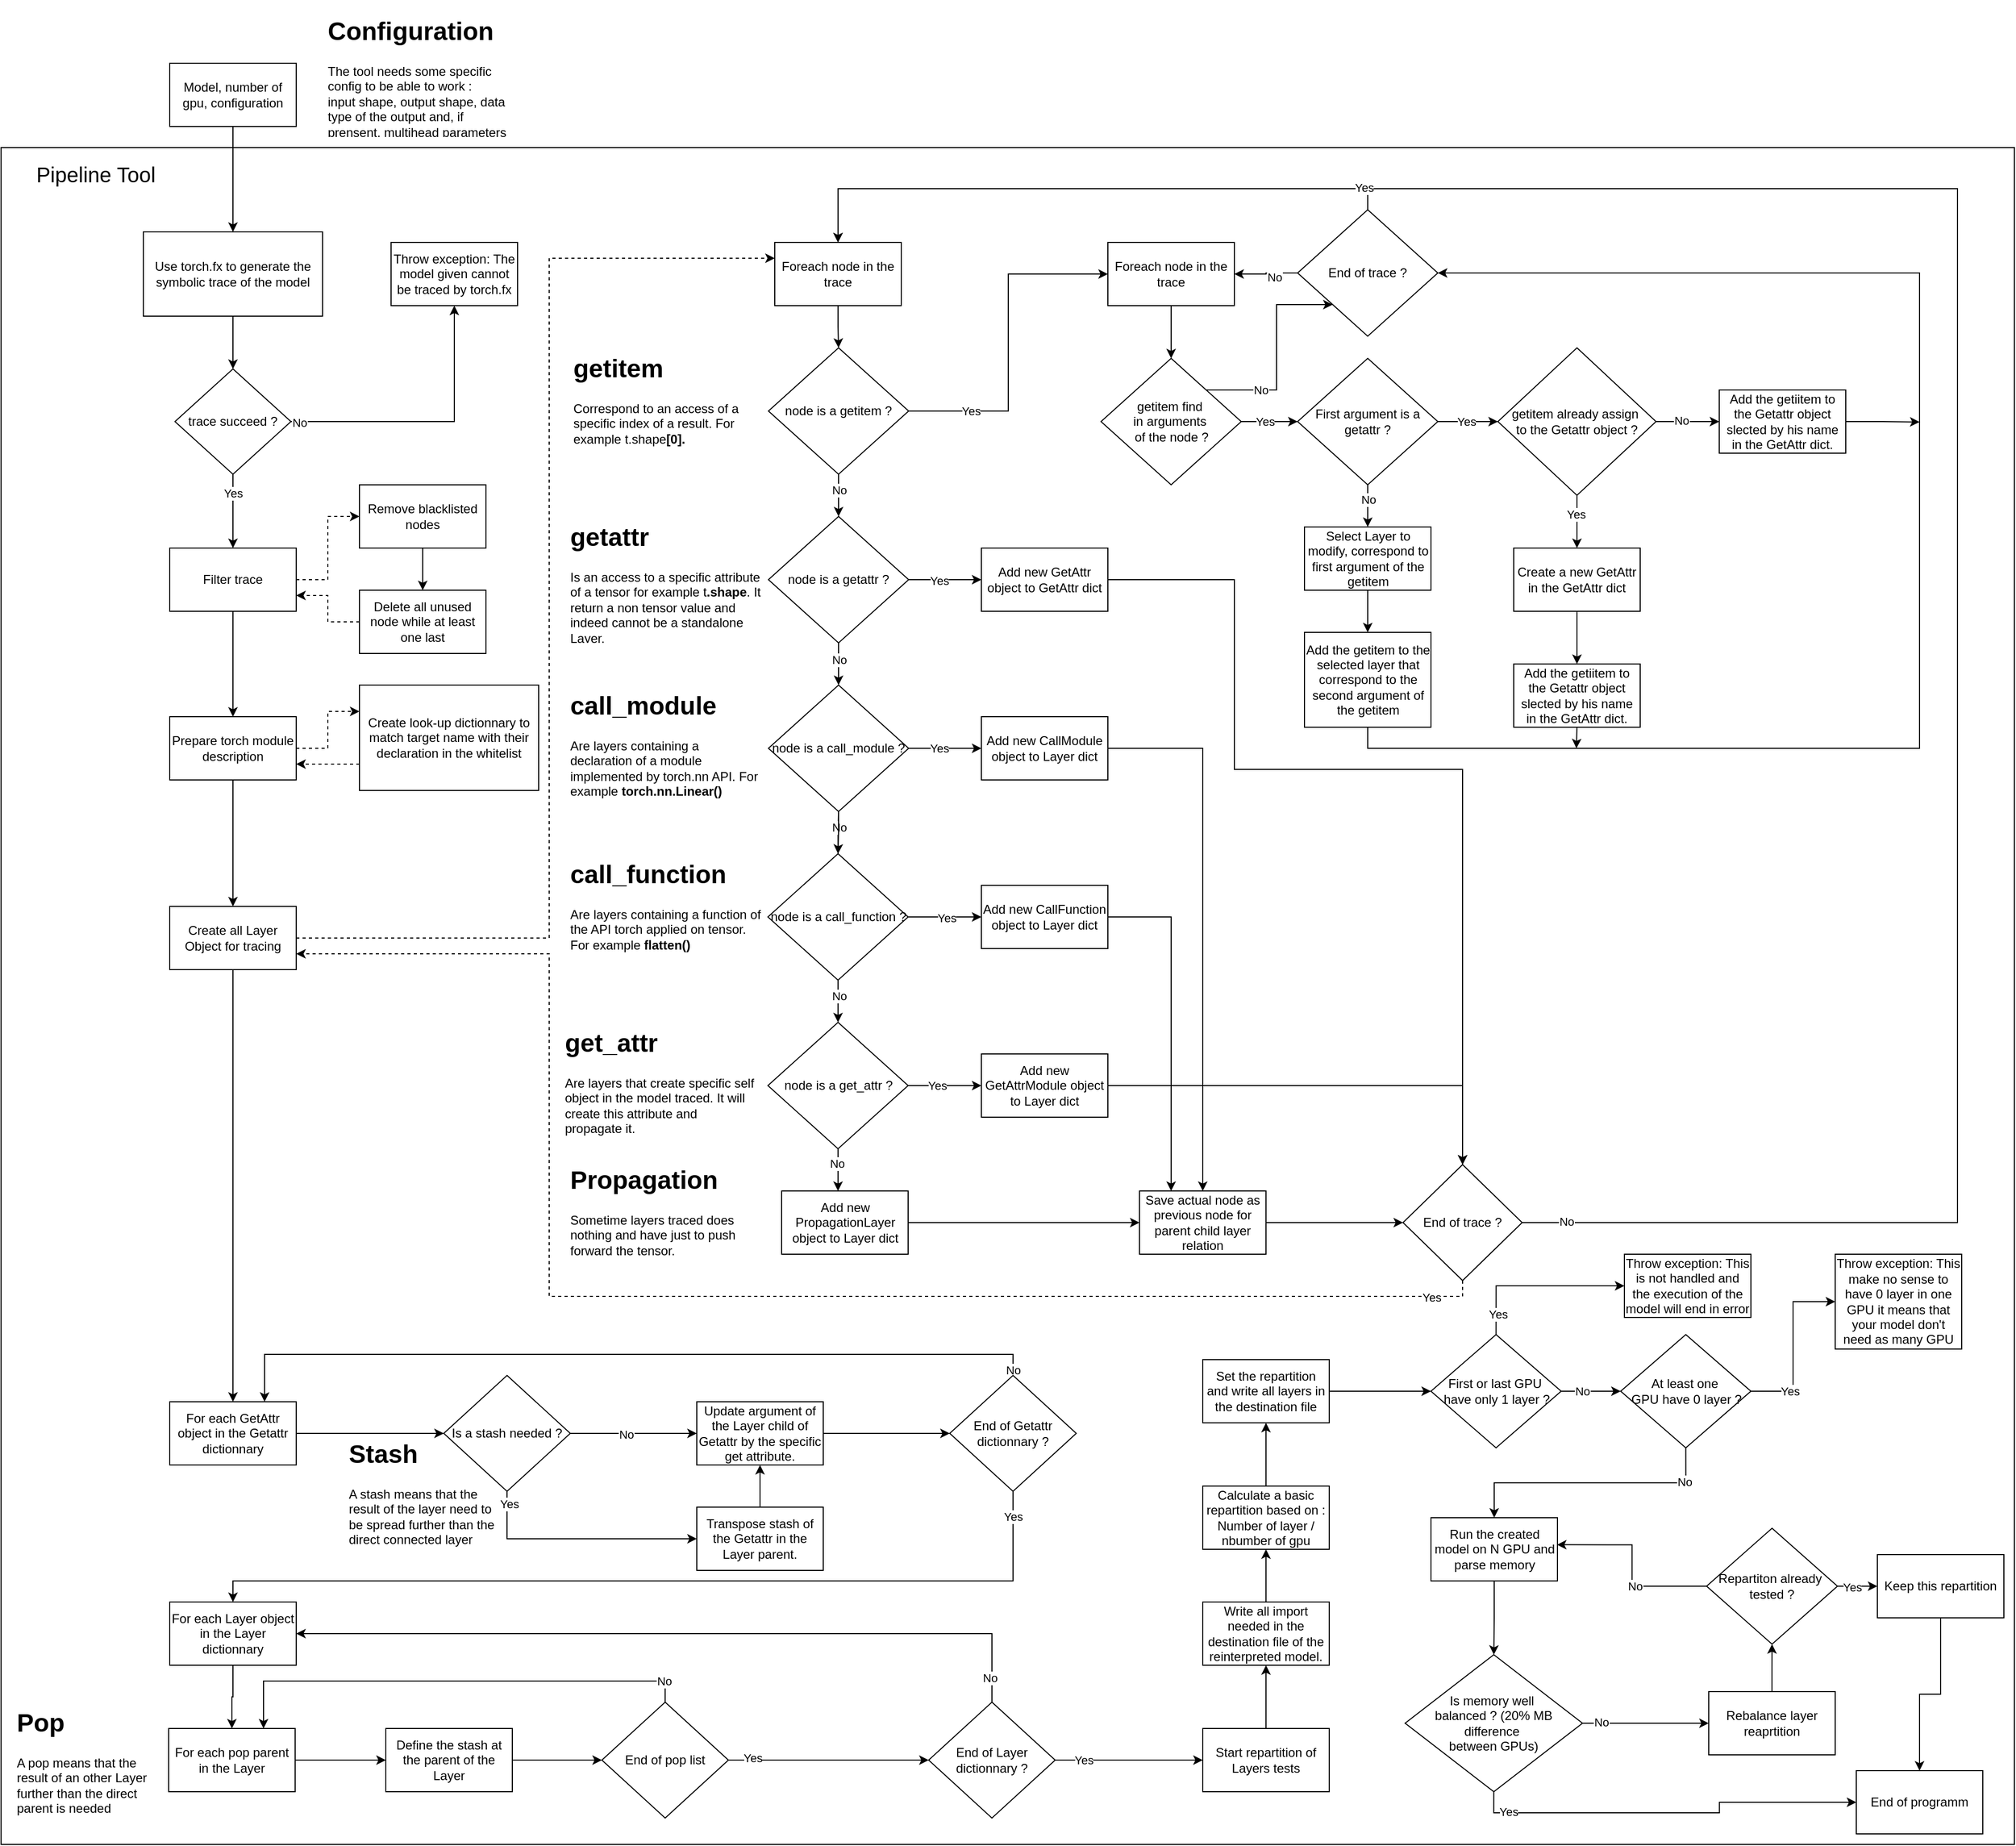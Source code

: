 <mxfile version="22.0.8" type="device">
  <diagram id="C5RBs43oDa-KdzZeNtuy" name="Page-1">
    <mxGraphModel dx="4994" dy="3551" grid="1" gridSize="10" guides="1" tooltips="1" connect="1" arrows="1" fold="1" page="1" pageScale="1" pageWidth="827" pageHeight="1169" math="0" shadow="0">
      <root>
        <mxCell id="WIyWlLk6GJQsqaUBKTNV-0" />
        <mxCell id="WIyWlLk6GJQsqaUBKTNV-1" parent="WIyWlLk6GJQsqaUBKTNV-0" />
        <mxCell id="c9i3LPFv9_K7PuiOlfbB-205" value="" style="group" vertex="1" connectable="0" parent="WIyWlLk6GJQsqaUBKTNV-1">
          <mxGeometry x="-380" y="-180" width="1910" height="1740" as="geometry" />
        </mxCell>
        <mxCell id="c9i3LPFv9_K7PuiOlfbB-0" value="" style="rounded=0;whiteSpace=wrap;html=1;" vertex="1" parent="c9i3LPFv9_K7PuiOlfbB-205">
          <mxGeometry y="130" width="1910" height="1610" as="geometry" />
        </mxCell>
        <mxCell id="c9i3LPFv9_K7PuiOlfbB-1" value="&lt;font style=&quot;font-size: 20px;&quot;&gt;Pipeline Tool&lt;/font&gt;" style="text;html=1;strokeColor=none;fillColor=none;align=center;verticalAlign=middle;whiteSpace=wrap;rounded=0;" vertex="1" parent="c9i3LPFv9_K7PuiOlfbB-205">
          <mxGeometry x="10" y="140" width="160" height="30" as="geometry" />
        </mxCell>
        <mxCell id="c9i3LPFv9_K7PuiOlfbB-2" value="Model, number of gpu, configuration" style="rounded=0;whiteSpace=wrap;html=1;" vertex="1" parent="c9i3LPFv9_K7PuiOlfbB-205">
          <mxGeometry x="160" y="50" width="120" height="60" as="geometry" />
        </mxCell>
        <mxCell id="c9i3LPFv9_K7PuiOlfbB-3" value="Use torch.fx to generate the symbolic trace of the model" style="rounded=0;whiteSpace=wrap;html=1;" vertex="1" parent="c9i3LPFv9_K7PuiOlfbB-205">
          <mxGeometry x="135" y="210" width="170" height="80" as="geometry" />
        </mxCell>
        <mxCell id="c9i3LPFv9_K7PuiOlfbB-4" style="edgeStyle=orthogonalEdgeStyle;rounded=0;orthogonalLoop=1;jettySize=auto;html=1;exitX=0.5;exitY=1;exitDx=0;exitDy=0;entryX=0.5;entryY=0;entryDx=0;entryDy=0;" edge="1" parent="c9i3LPFv9_K7PuiOlfbB-205" source="c9i3LPFv9_K7PuiOlfbB-2" target="c9i3LPFv9_K7PuiOlfbB-3">
          <mxGeometry relative="1" as="geometry" />
        </mxCell>
        <mxCell id="c9i3LPFv9_K7PuiOlfbB-5" value="trace succeed ?" style="rhombus;whiteSpace=wrap;html=1;" vertex="1" parent="c9i3LPFv9_K7PuiOlfbB-205">
          <mxGeometry x="165" y="340" width="110" height="100" as="geometry" />
        </mxCell>
        <mxCell id="c9i3LPFv9_K7PuiOlfbB-6" style="edgeStyle=orthogonalEdgeStyle;rounded=0;orthogonalLoop=1;jettySize=auto;html=1;exitX=0.5;exitY=1;exitDx=0;exitDy=0;entryX=0.5;entryY=0;entryDx=0;entryDy=0;" edge="1" parent="c9i3LPFv9_K7PuiOlfbB-205" source="c9i3LPFv9_K7PuiOlfbB-3" target="c9i3LPFv9_K7PuiOlfbB-5">
          <mxGeometry relative="1" as="geometry" />
        </mxCell>
        <mxCell id="c9i3LPFv9_K7PuiOlfbB-9" value="Throw exception: The model given cannot be traced by torch.fx" style="rounded=0;whiteSpace=wrap;html=1;" vertex="1" parent="c9i3LPFv9_K7PuiOlfbB-205">
          <mxGeometry x="370" y="220" width="120" height="60" as="geometry" />
        </mxCell>
        <mxCell id="c9i3LPFv9_K7PuiOlfbB-7" style="edgeStyle=orthogonalEdgeStyle;rounded=0;orthogonalLoop=1;jettySize=auto;html=1;exitX=1;exitY=0.5;exitDx=0;exitDy=0;entryX=0.5;entryY=1;entryDx=0;entryDy=0;" edge="1" parent="c9i3LPFv9_K7PuiOlfbB-205" source="c9i3LPFv9_K7PuiOlfbB-5" target="c9i3LPFv9_K7PuiOlfbB-9">
          <mxGeometry relative="1" as="geometry">
            <mxPoint x="430" y="90" as="targetPoint" />
          </mxGeometry>
        </mxCell>
        <mxCell id="c9i3LPFv9_K7PuiOlfbB-8" value="No" style="edgeLabel;html=1;align=center;verticalAlign=middle;resizable=0;points=[];" vertex="1" connectable="0" parent="c9i3LPFv9_K7PuiOlfbB-7">
          <mxGeometry x="-0.939" y="-1" relative="1" as="geometry">
            <mxPoint as="offset" />
          </mxGeometry>
        </mxCell>
        <mxCell id="c9i3LPFv9_K7PuiOlfbB-10" value="Filter trace" style="rounded=0;whiteSpace=wrap;html=1;" vertex="1" parent="c9i3LPFv9_K7PuiOlfbB-205">
          <mxGeometry x="160" y="510" width="120" height="60" as="geometry" />
        </mxCell>
        <mxCell id="c9i3LPFv9_K7PuiOlfbB-11" style="edgeStyle=orthogonalEdgeStyle;rounded=0;orthogonalLoop=1;jettySize=auto;html=1;exitX=0.5;exitY=1;exitDx=0;exitDy=0;" edge="1" parent="c9i3LPFv9_K7PuiOlfbB-205" source="c9i3LPFv9_K7PuiOlfbB-5" target="c9i3LPFv9_K7PuiOlfbB-10">
          <mxGeometry relative="1" as="geometry" />
        </mxCell>
        <mxCell id="c9i3LPFv9_K7PuiOlfbB-12" value="Yes" style="edgeLabel;html=1;align=center;verticalAlign=middle;resizable=0;points=[];" vertex="1" connectable="0" parent="c9i3LPFv9_K7PuiOlfbB-11">
          <mxGeometry x="-0.486" y="2" relative="1" as="geometry">
            <mxPoint x="-2" as="offset" />
          </mxGeometry>
        </mxCell>
        <mxCell id="c9i3LPFv9_K7PuiOlfbB-13" value="Remove blacklisted nodes" style="rounded=0;whiteSpace=wrap;html=1;" vertex="1" parent="c9i3LPFv9_K7PuiOlfbB-205">
          <mxGeometry x="340" y="450" width="120" height="60" as="geometry" />
        </mxCell>
        <mxCell id="c9i3LPFv9_K7PuiOlfbB-14" style="edgeStyle=orthogonalEdgeStyle;rounded=0;orthogonalLoop=1;jettySize=auto;html=1;exitX=1;exitY=0.5;exitDx=0;exitDy=0;entryX=0;entryY=0.5;entryDx=0;entryDy=0;dashed=1;" edge="1" parent="c9i3LPFv9_K7PuiOlfbB-205" source="c9i3LPFv9_K7PuiOlfbB-10" target="c9i3LPFv9_K7PuiOlfbB-13">
          <mxGeometry relative="1" as="geometry" />
        </mxCell>
        <mxCell id="c9i3LPFv9_K7PuiOlfbB-17" style="edgeStyle=orthogonalEdgeStyle;rounded=0;orthogonalLoop=1;jettySize=auto;html=1;exitX=0;exitY=0.5;exitDx=0;exitDy=0;entryX=1;entryY=0.75;entryDx=0;entryDy=0;dashed=1;" edge="1" parent="c9i3LPFv9_K7PuiOlfbB-205" source="c9i3LPFv9_K7PuiOlfbB-15" target="c9i3LPFv9_K7PuiOlfbB-10">
          <mxGeometry relative="1" as="geometry" />
        </mxCell>
        <mxCell id="c9i3LPFv9_K7PuiOlfbB-15" value="Delete all unused node while at least one last" style="rounded=0;whiteSpace=wrap;html=1;" vertex="1" parent="c9i3LPFv9_K7PuiOlfbB-205">
          <mxGeometry x="340" y="550" width="120" height="60" as="geometry" />
        </mxCell>
        <mxCell id="c9i3LPFv9_K7PuiOlfbB-16" style="edgeStyle=orthogonalEdgeStyle;rounded=0;orthogonalLoop=1;jettySize=auto;html=1;exitX=0.5;exitY=1;exitDx=0;exitDy=0;entryX=0.5;entryY=0;entryDx=0;entryDy=0;" edge="1" parent="c9i3LPFv9_K7PuiOlfbB-205" source="c9i3LPFv9_K7PuiOlfbB-13" target="c9i3LPFv9_K7PuiOlfbB-15">
          <mxGeometry relative="1" as="geometry" />
        </mxCell>
        <mxCell id="c9i3LPFv9_K7PuiOlfbB-18" value="Prepare torch module description" style="rounded=0;whiteSpace=wrap;html=1;" vertex="1" parent="c9i3LPFv9_K7PuiOlfbB-205">
          <mxGeometry x="160" y="670" width="120" height="60" as="geometry" />
        </mxCell>
        <mxCell id="c9i3LPFv9_K7PuiOlfbB-19" style="edgeStyle=orthogonalEdgeStyle;rounded=0;orthogonalLoop=1;jettySize=auto;html=1;exitX=0.5;exitY=1;exitDx=0;exitDy=0;entryX=0.5;entryY=0;entryDx=0;entryDy=0;" edge="1" parent="c9i3LPFv9_K7PuiOlfbB-205" source="c9i3LPFv9_K7PuiOlfbB-10" target="c9i3LPFv9_K7PuiOlfbB-18">
          <mxGeometry relative="1" as="geometry" />
        </mxCell>
        <mxCell id="c9i3LPFv9_K7PuiOlfbB-22" style="edgeStyle=orthogonalEdgeStyle;rounded=0;orthogonalLoop=1;jettySize=auto;html=1;exitX=0;exitY=0.75;exitDx=0;exitDy=0;entryX=1;entryY=0.75;entryDx=0;entryDy=0;dashed=1;" edge="1" parent="c9i3LPFv9_K7PuiOlfbB-205" source="c9i3LPFv9_K7PuiOlfbB-20" target="c9i3LPFv9_K7PuiOlfbB-18">
          <mxGeometry relative="1" as="geometry" />
        </mxCell>
        <mxCell id="c9i3LPFv9_K7PuiOlfbB-20" value="Create look-up dictionnary to match target name with their declaration in the whitelist" style="rounded=0;whiteSpace=wrap;html=1;" vertex="1" parent="c9i3LPFv9_K7PuiOlfbB-205">
          <mxGeometry x="340" y="640" width="170" height="100" as="geometry" />
        </mxCell>
        <mxCell id="c9i3LPFv9_K7PuiOlfbB-21" style="edgeStyle=orthogonalEdgeStyle;rounded=0;orthogonalLoop=1;jettySize=auto;html=1;exitX=1;exitY=0.5;exitDx=0;exitDy=0;entryX=0;entryY=0.25;entryDx=0;entryDy=0;dashed=1;" edge="1" parent="c9i3LPFv9_K7PuiOlfbB-205" source="c9i3LPFv9_K7PuiOlfbB-18" target="c9i3LPFv9_K7PuiOlfbB-20">
          <mxGeometry relative="1" as="geometry" />
        </mxCell>
        <mxCell id="c9i3LPFv9_K7PuiOlfbB-23" value="Create all Layer Object for tracing" style="rounded=0;whiteSpace=wrap;html=1;" vertex="1" parent="c9i3LPFv9_K7PuiOlfbB-205">
          <mxGeometry x="160" y="850" width="120" height="60" as="geometry" />
        </mxCell>
        <mxCell id="c9i3LPFv9_K7PuiOlfbB-24" style="edgeStyle=orthogonalEdgeStyle;rounded=0;orthogonalLoop=1;jettySize=auto;html=1;exitX=0.5;exitY=1;exitDx=0;exitDy=0;entryX=0.5;entryY=0;entryDx=0;entryDy=0;" edge="1" parent="c9i3LPFv9_K7PuiOlfbB-205" source="c9i3LPFv9_K7PuiOlfbB-18" target="c9i3LPFv9_K7PuiOlfbB-23">
          <mxGeometry relative="1" as="geometry" />
        </mxCell>
        <mxCell id="c9i3LPFv9_K7PuiOlfbB-25" value="Foreach node in the trace" style="rounded=0;whiteSpace=wrap;html=1;" vertex="1" parent="c9i3LPFv9_K7PuiOlfbB-205">
          <mxGeometry x="734" y="220" width="120" height="60" as="geometry" />
        </mxCell>
        <mxCell id="c9i3LPFv9_K7PuiOlfbB-26" style="edgeStyle=orthogonalEdgeStyle;rounded=0;orthogonalLoop=1;jettySize=auto;html=1;exitX=1;exitY=0.5;exitDx=0;exitDy=0;entryX=0;entryY=0.25;entryDx=0;entryDy=0;dashed=1;" edge="1" parent="c9i3LPFv9_K7PuiOlfbB-205" source="c9i3LPFv9_K7PuiOlfbB-23" target="c9i3LPFv9_K7PuiOlfbB-25">
          <mxGeometry relative="1" as="geometry">
            <Array as="points">
              <mxPoint x="520" y="880" />
              <mxPoint x="520" y="235" />
            </Array>
          </mxGeometry>
        </mxCell>
        <mxCell id="c9i3LPFv9_K7PuiOlfbB-27" value="node is a getitem ?" style="rhombus;whiteSpace=wrap;html=1;" vertex="1" parent="c9i3LPFv9_K7PuiOlfbB-205">
          <mxGeometry x="728" y="320" width="133" height="120" as="geometry" />
        </mxCell>
        <mxCell id="c9i3LPFv9_K7PuiOlfbB-28" style="edgeStyle=orthogonalEdgeStyle;rounded=0;orthogonalLoop=1;jettySize=auto;html=1;exitX=0.5;exitY=1;exitDx=0;exitDy=0;entryX=0.5;entryY=0;entryDx=0;entryDy=0;" edge="1" parent="c9i3LPFv9_K7PuiOlfbB-205" source="c9i3LPFv9_K7PuiOlfbB-25" target="c9i3LPFv9_K7PuiOlfbB-27">
          <mxGeometry relative="1" as="geometry" />
        </mxCell>
        <mxCell id="c9i3LPFv9_K7PuiOlfbB-29" value="node is a getattr ?" style="rhombus;whiteSpace=wrap;html=1;" vertex="1" parent="c9i3LPFv9_K7PuiOlfbB-205">
          <mxGeometry x="728" y="480" width="133" height="120" as="geometry" />
        </mxCell>
        <mxCell id="c9i3LPFv9_K7PuiOlfbB-31" style="edgeStyle=orthogonalEdgeStyle;rounded=0;orthogonalLoop=1;jettySize=auto;html=1;exitX=0.5;exitY=1;exitDx=0;exitDy=0;entryX=0.5;entryY=0;entryDx=0;entryDy=0;" edge="1" parent="c9i3LPFv9_K7PuiOlfbB-205" source="c9i3LPFv9_K7PuiOlfbB-27" target="c9i3LPFv9_K7PuiOlfbB-29">
          <mxGeometry relative="1" as="geometry" />
        </mxCell>
        <mxCell id="c9i3LPFv9_K7PuiOlfbB-32" value="No" style="edgeLabel;html=1;align=center;verticalAlign=middle;resizable=0;points=[];" vertex="1" connectable="0" parent="c9i3LPFv9_K7PuiOlfbB-31">
          <mxGeometry x="-0.6" y="-2" relative="1" as="geometry">
            <mxPoint x="2" y="7" as="offset" />
          </mxGeometry>
        </mxCell>
        <mxCell id="c9i3LPFv9_K7PuiOlfbB-30" value="node is a call_module ?" style="rhombus;whiteSpace=wrap;html=1;" vertex="1" parent="c9i3LPFv9_K7PuiOlfbB-205">
          <mxGeometry x="728" y="640" width="133" height="120" as="geometry" />
        </mxCell>
        <mxCell id="c9i3LPFv9_K7PuiOlfbB-33" style="edgeStyle=orthogonalEdgeStyle;rounded=0;orthogonalLoop=1;jettySize=auto;html=1;exitX=0.5;exitY=1;exitDx=0;exitDy=0;" edge="1" parent="c9i3LPFv9_K7PuiOlfbB-205" source="c9i3LPFv9_K7PuiOlfbB-29" target="c9i3LPFv9_K7PuiOlfbB-30">
          <mxGeometry relative="1" as="geometry" />
        </mxCell>
        <mxCell id="c9i3LPFv9_K7PuiOlfbB-34" value="No" style="edgeLabel;html=1;align=center;verticalAlign=middle;resizable=0;points=[];" vertex="1" connectable="0" parent="c9i3LPFv9_K7PuiOlfbB-33">
          <mxGeometry x="0.36" y="-2" relative="1" as="geometry">
            <mxPoint x="2" y="-11" as="offset" />
          </mxGeometry>
        </mxCell>
        <mxCell id="c9i3LPFv9_K7PuiOlfbB-38" value="" style="edgeStyle=orthogonalEdgeStyle;rounded=0;orthogonalLoop=1;jettySize=auto;html=1;endArrow=none;endFill=0;" edge="1" parent="c9i3LPFv9_K7PuiOlfbB-205" source="c9i3LPFv9_K7PuiOlfbB-35" target="c9i3LPFv9_K7PuiOlfbB-30">
          <mxGeometry relative="1" as="geometry" />
        </mxCell>
        <mxCell id="c9i3LPFv9_K7PuiOlfbB-39" value="No" style="edgeLabel;html=1;align=center;verticalAlign=middle;resizable=0;points=[];" vertex="1" connectable="0" parent="c9i3LPFv9_K7PuiOlfbB-38">
          <mxGeometry x="0.28" relative="1" as="geometry">
            <mxPoint as="offset" />
          </mxGeometry>
        </mxCell>
        <mxCell id="c9i3LPFv9_K7PuiOlfbB-35" value="node is a call_function ?" style="rhombus;whiteSpace=wrap;html=1;" vertex="1" parent="c9i3LPFv9_K7PuiOlfbB-205">
          <mxGeometry x="727.5" y="800" width="133" height="120" as="geometry" />
        </mxCell>
        <mxCell id="c9i3LPFv9_K7PuiOlfbB-36" style="edgeStyle=orthogonalEdgeStyle;rounded=0;orthogonalLoop=1;jettySize=auto;html=1;exitX=0.5;exitY=1;exitDx=0;exitDy=0;entryX=0.5;entryY=0;entryDx=0;entryDy=0;" edge="1" parent="c9i3LPFv9_K7PuiOlfbB-205" source="c9i3LPFv9_K7PuiOlfbB-30" target="c9i3LPFv9_K7PuiOlfbB-35">
          <mxGeometry relative="1" as="geometry" />
        </mxCell>
        <mxCell id="c9i3LPFv9_K7PuiOlfbB-87" style="edgeStyle=orthogonalEdgeStyle;rounded=0;orthogonalLoop=1;jettySize=auto;html=1;exitX=0.5;exitY=1;exitDx=0;exitDy=0;entryX=0.5;entryY=0;entryDx=0;entryDy=0;" edge="1" parent="c9i3LPFv9_K7PuiOlfbB-205" source="c9i3LPFv9_K7PuiOlfbB-40">
          <mxGeometry relative="1" as="geometry">
            <mxPoint x="794" y="1120" as="targetPoint" />
          </mxGeometry>
        </mxCell>
        <mxCell id="c9i3LPFv9_K7PuiOlfbB-88" value="No" style="edgeLabel;html=1;align=center;verticalAlign=middle;resizable=0;points=[];" vertex="1" connectable="0" parent="c9i3LPFv9_K7PuiOlfbB-87">
          <mxGeometry x="-0.303" y="-1" relative="1" as="geometry">
            <mxPoint as="offset" />
          </mxGeometry>
        </mxCell>
        <mxCell id="c9i3LPFv9_K7PuiOlfbB-40" value="node is a get_attr ?" style="rhombus;whiteSpace=wrap;html=1;" vertex="1" parent="c9i3LPFv9_K7PuiOlfbB-205">
          <mxGeometry x="727.5" y="960" width="133" height="120" as="geometry" />
        </mxCell>
        <mxCell id="c9i3LPFv9_K7PuiOlfbB-41" style="edgeStyle=orthogonalEdgeStyle;rounded=0;orthogonalLoop=1;jettySize=auto;html=1;exitX=0.5;exitY=1;exitDx=0;exitDy=0;" edge="1" parent="c9i3LPFv9_K7PuiOlfbB-205" source="c9i3LPFv9_K7PuiOlfbB-35" target="c9i3LPFv9_K7PuiOlfbB-40">
          <mxGeometry relative="1" as="geometry" />
        </mxCell>
        <mxCell id="c9i3LPFv9_K7PuiOlfbB-42" value="No" style="edgeLabel;html=1;align=center;verticalAlign=middle;resizable=0;points=[];" vertex="1" connectable="0" parent="c9i3LPFv9_K7PuiOlfbB-41">
          <mxGeometry x="-0.264" y="1" relative="1" as="geometry">
            <mxPoint as="offset" />
          </mxGeometry>
        </mxCell>
        <mxCell id="c9i3LPFv9_K7PuiOlfbB-43" value="Foreach node in the trace" style="rounded=0;whiteSpace=wrap;html=1;" vertex="1" parent="c9i3LPFv9_K7PuiOlfbB-205">
          <mxGeometry x="1050" y="220" width="120" height="60" as="geometry" />
        </mxCell>
        <mxCell id="c9i3LPFv9_K7PuiOlfbB-44" style="edgeStyle=orthogonalEdgeStyle;rounded=0;orthogonalLoop=1;jettySize=auto;html=1;exitX=1;exitY=0.5;exitDx=0;exitDy=0;entryX=0;entryY=0.5;entryDx=0;entryDy=0;" edge="1" parent="c9i3LPFv9_K7PuiOlfbB-205" source="c9i3LPFv9_K7PuiOlfbB-27" target="c9i3LPFv9_K7PuiOlfbB-43">
          <mxGeometry relative="1" as="geometry" />
        </mxCell>
        <mxCell id="c9i3LPFv9_K7PuiOlfbB-45" value="Yes" style="edgeLabel;html=1;align=center;verticalAlign=middle;resizable=0;points=[];" vertex="1" connectable="0" parent="c9i3LPFv9_K7PuiOlfbB-44">
          <mxGeometry x="-0.567" y="-2" relative="1" as="geometry">
            <mxPoint x="-10" y="-2" as="offset" />
          </mxGeometry>
        </mxCell>
        <mxCell id="c9i3LPFv9_K7PuiOlfbB-46" value="&lt;div&gt;getitem find&amp;nbsp;&lt;/div&gt;&lt;div&gt;in arguments&amp;nbsp;&lt;/div&gt;&lt;div&gt;of the node ?&lt;/div&gt;" style="rhombus;whiteSpace=wrap;html=1;" vertex="1" parent="c9i3LPFv9_K7PuiOlfbB-205">
          <mxGeometry x="1043.5" y="330" width="133" height="120" as="geometry" />
        </mxCell>
        <mxCell id="c9i3LPFv9_K7PuiOlfbB-50" style="edgeStyle=orthogonalEdgeStyle;rounded=0;orthogonalLoop=1;jettySize=auto;html=1;exitX=0.5;exitY=1;exitDx=0;exitDy=0;entryX=0.5;entryY=0;entryDx=0;entryDy=0;" edge="1" parent="c9i3LPFv9_K7PuiOlfbB-205" source="c9i3LPFv9_K7PuiOlfbB-43" target="c9i3LPFv9_K7PuiOlfbB-46">
          <mxGeometry relative="1" as="geometry" />
        </mxCell>
        <mxCell id="c9i3LPFv9_K7PuiOlfbB-52" value="First argument is a getattr ?" style="rhombus;whiteSpace=wrap;html=1;" vertex="1" parent="c9i3LPFv9_K7PuiOlfbB-205">
          <mxGeometry x="1230" y="330" width="133" height="120" as="geometry" />
        </mxCell>
        <mxCell id="c9i3LPFv9_K7PuiOlfbB-53" style="edgeStyle=orthogonalEdgeStyle;rounded=0;orthogonalLoop=1;jettySize=auto;html=1;exitX=1;exitY=0.5;exitDx=0;exitDy=0;entryX=0;entryY=0.5;entryDx=0;entryDy=0;" edge="1" parent="c9i3LPFv9_K7PuiOlfbB-205" source="c9i3LPFv9_K7PuiOlfbB-46" target="c9i3LPFv9_K7PuiOlfbB-52">
          <mxGeometry relative="1" as="geometry" />
        </mxCell>
        <mxCell id="c9i3LPFv9_K7PuiOlfbB-54" value="Yes" style="edgeLabel;html=1;align=center;verticalAlign=middle;resizable=0;points=[];" vertex="1" connectable="0" parent="c9i3LPFv9_K7PuiOlfbB-53">
          <mxGeometry x="-0.284" y="-4" relative="1" as="geometry">
            <mxPoint x="3" y="-4" as="offset" />
          </mxGeometry>
        </mxCell>
        <mxCell id="c9i3LPFv9_K7PuiOlfbB-56" value="Select Layer to modify, correspond to first argument of the getitem" style="rounded=0;whiteSpace=wrap;html=1;" vertex="1" parent="c9i3LPFv9_K7PuiOlfbB-205">
          <mxGeometry x="1236.5" y="490" width="120" height="60" as="geometry" />
        </mxCell>
        <mxCell id="c9i3LPFv9_K7PuiOlfbB-57" style="edgeStyle=orthogonalEdgeStyle;rounded=0;orthogonalLoop=1;jettySize=auto;html=1;entryX=0.5;entryY=0;entryDx=0;entryDy=0;" edge="1" parent="c9i3LPFv9_K7PuiOlfbB-205" source="c9i3LPFv9_K7PuiOlfbB-52" target="c9i3LPFv9_K7PuiOlfbB-56">
          <mxGeometry relative="1" as="geometry" />
        </mxCell>
        <mxCell id="c9i3LPFv9_K7PuiOlfbB-58" value="No" style="edgeLabel;html=1;align=center;verticalAlign=middle;resizable=0;points=[];" vertex="1" connectable="0" parent="c9i3LPFv9_K7PuiOlfbB-57">
          <mxGeometry x="-0.332" y="-1" relative="1" as="geometry">
            <mxPoint x="1" as="offset" />
          </mxGeometry>
        </mxCell>
        <mxCell id="c9i3LPFv9_K7PuiOlfbB-59" value="&lt;div&gt;getitem already assign&amp;nbsp;&lt;/div&gt;&lt;div&gt;to the Getattr object ?&lt;/div&gt;" style="rhombus;whiteSpace=wrap;html=1;" vertex="1" parent="c9i3LPFv9_K7PuiOlfbB-205">
          <mxGeometry x="1420" y="320" width="150" height="140" as="geometry" />
        </mxCell>
        <mxCell id="c9i3LPFv9_K7PuiOlfbB-60" style="edgeStyle=orthogonalEdgeStyle;rounded=0;orthogonalLoop=1;jettySize=auto;html=1;entryX=0;entryY=0.5;entryDx=0;entryDy=0;" edge="1" parent="c9i3LPFv9_K7PuiOlfbB-205" source="c9i3LPFv9_K7PuiOlfbB-52" target="c9i3LPFv9_K7PuiOlfbB-59">
          <mxGeometry relative="1" as="geometry" />
        </mxCell>
        <mxCell id="c9i3LPFv9_K7PuiOlfbB-61" value="Yes" style="edgeLabel;html=1;align=center;verticalAlign=middle;resizable=0;points=[];" vertex="1" connectable="0" parent="c9i3LPFv9_K7PuiOlfbB-60">
          <mxGeometry x="-0.061" y="-2" relative="1" as="geometry">
            <mxPoint y="-2" as="offset" />
          </mxGeometry>
        </mxCell>
        <mxCell id="c9i3LPFv9_K7PuiOlfbB-62" value="Add the getitem to the selected layer that correspond to the second argument of the getitem" style="rounded=0;whiteSpace=wrap;html=1;" vertex="1" parent="c9i3LPFv9_K7PuiOlfbB-205">
          <mxGeometry x="1236.5" y="590" width="120" height="90" as="geometry" />
        </mxCell>
        <mxCell id="c9i3LPFv9_K7PuiOlfbB-63" style="edgeStyle=orthogonalEdgeStyle;rounded=0;orthogonalLoop=1;jettySize=auto;html=1;entryX=0.5;entryY=0;entryDx=0;entryDy=0;" edge="1" parent="c9i3LPFv9_K7PuiOlfbB-205" source="c9i3LPFv9_K7PuiOlfbB-56" target="c9i3LPFv9_K7PuiOlfbB-62">
          <mxGeometry relative="1" as="geometry" />
        </mxCell>
        <mxCell id="c9i3LPFv9_K7PuiOlfbB-105" style="edgeStyle=orthogonalEdgeStyle;rounded=0;orthogonalLoop=1;jettySize=auto;html=1;exitX=1;exitY=0.5;exitDx=0;exitDy=0;" edge="1" parent="c9i3LPFv9_K7PuiOlfbB-205" source="c9i3LPFv9_K7PuiOlfbB-64">
          <mxGeometry relative="1" as="geometry">
            <mxPoint x="1820" y="390.412" as="targetPoint" />
          </mxGeometry>
        </mxCell>
        <mxCell id="c9i3LPFv9_K7PuiOlfbB-64" value="Add the getiitem to the Getattr object slected by his name in the GetAttr dict." style="whiteSpace=wrap;html=1;" vertex="1" parent="c9i3LPFv9_K7PuiOlfbB-205">
          <mxGeometry x="1630" y="360" width="120" height="60" as="geometry" />
        </mxCell>
        <mxCell id="c9i3LPFv9_K7PuiOlfbB-65" value="" style="edgeStyle=orthogonalEdgeStyle;rounded=0;orthogonalLoop=1;jettySize=auto;html=1;" edge="1" parent="c9i3LPFv9_K7PuiOlfbB-205" source="c9i3LPFv9_K7PuiOlfbB-59" target="c9i3LPFv9_K7PuiOlfbB-64">
          <mxGeometry relative="1" as="geometry" />
        </mxCell>
        <mxCell id="c9i3LPFv9_K7PuiOlfbB-66" value="No" style="edgeLabel;html=1;align=center;verticalAlign=middle;resizable=0;points=[];" vertex="1" connectable="0" parent="c9i3LPFv9_K7PuiOlfbB-65">
          <mxGeometry x="-0.224" y="1" relative="1" as="geometry">
            <mxPoint as="offset" />
          </mxGeometry>
        </mxCell>
        <mxCell id="c9i3LPFv9_K7PuiOlfbB-67" value="Create a new GetAttr in the GetAttr dict " style="whiteSpace=wrap;html=1;" vertex="1" parent="c9i3LPFv9_K7PuiOlfbB-205">
          <mxGeometry x="1435" y="510" width="120" height="60" as="geometry" />
        </mxCell>
        <mxCell id="c9i3LPFv9_K7PuiOlfbB-68" value="" style="edgeStyle=orthogonalEdgeStyle;rounded=0;orthogonalLoop=1;jettySize=auto;html=1;" edge="1" parent="c9i3LPFv9_K7PuiOlfbB-205" source="c9i3LPFv9_K7PuiOlfbB-59" target="c9i3LPFv9_K7PuiOlfbB-67">
          <mxGeometry relative="1" as="geometry" />
        </mxCell>
        <mxCell id="c9i3LPFv9_K7PuiOlfbB-69" value="Yes" style="edgeLabel;html=1;align=center;verticalAlign=middle;resizable=0;points=[];" vertex="1" connectable="0" parent="c9i3LPFv9_K7PuiOlfbB-68">
          <mxGeometry x="-0.301" y="-1" relative="1" as="geometry">
            <mxPoint as="offset" />
          </mxGeometry>
        </mxCell>
        <mxCell id="c9i3LPFv9_K7PuiOlfbB-104" style="edgeStyle=orthogonalEdgeStyle;rounded=0;orthogonalLoop=1;jettySize=auto;html=1;exitX=0.5;exitY=1;exitDx=0;exitDy=0;" edge="1" parent="c9i3LPFv9_K7PuiOlfbB-205" source="c9i3LPFv9_K7PuiOlfbB-75">
          <mxGeometry relative="1" as="geometry">
            <mxPoint x="1494.471" y="700" as="targetPoint" />
          </mxGeometry>
        </mxCell>
        <mxCell id="c9i3LPFv9_K7PuiOlfbB-75" value="Add the getiitem to the Getattr object slected by his name in the GetAttr dict." style="whiteSpace=wrap;html=1;" vertex="1" parent="c9i3LPFv9_K7PuiOlfbB-205">
          <mxGeometry x="1435" y="620" width="120" height="60" as="geometry" />
        </mxCell>
        <mxCell id="c9i3LPFv9_K7PuiOlfbB-76" style="edgeStyle=orthogonalEdgeStyle;rounded=0;orthogonalLoop=1;jettySize=auto;html=1;exitX=0.5;exitY=1;exitDx=0;exitDy=0;entryX=0.5;entryY=0;entryDx=0;entryDy=0;" edge="1" parent="c9i3LPFv9_K7PuiOlfbB-205" source="c9i3LPFv9_K7PuiOlfbB-67" target="c9i3LPFv9_K7PuiOlfbB-75">
          <mxGeometry relative="1" as="geometry" />
        </mxCell>
        <mxCell id="c9i3LPFv9_K7PuiOlfbB-78" value="Add new GetAttr object to GetAttr dict" style="whiteSpace=wrap;html=1;" vertex="1" parent="c9i3LPFv9_K7PuiOlfbB-205">
          <mxGeometry x="930" y="510" width="120" height="60" as="geometry" />
        </mxCell>
        <mxCell id="c9i3LPFv9_K7PuiOlfbB-79" value="" style="edgeStyle=orthogonalEdgeStyle;rounded=0;orthogonalLoop=1;jettySize=auto;html=1;" edge="1" parent="c9i3LPFv9_K7PuiOlfbB-205" source="c9i3LPFv9_K7PuiOlfbB-29" target="c9i3LPFv9_K7PuiOlfbB-78">
          <mxGeometry relative="1" as="geometry" />
        </mxCell>
        <mxCell id="c9i3LPFv9_K7PuiOlfbB-92" value="Yes" style="edgeLabel;html=1;align=center;verticalAlign=middle;resizable=0;points=[];" vertex="1" connectable="0" parent="c9i3LPFv9_K7PuiOlfbB-79">
          <mxGeometry x="-0.2" y="-1" relative="1" as="geometry">
            <mxPoint x="1" as="offset" />
          </mxGeometry>
        </mxCell>
        <mxCell id="c9i3LPFv9_K7PuiOlfbB-80" value="Add new CallModule object to Layer dict" style="whiteSpace=wrap;html=1;" vertex="1" parent="c9i3LPFv9_K7PuiOlfbB-205">
          <mxGeometry x="930" y="670" width="120" height="60" as="geometry" />
        </mxCell>
        <mxCell id="c9i3LPFv9_K7PuiOlfbB-81" style="edgeStyle=orthogonalEdgeStyle;rounded=0;orthogonalLoop=1;jettySize=auto;html=1;exitX=1;exitY=0.5;exitDx=0;exitDy=0;" edge="1" parent="c9i3LPFv9_K7PuiOlfbB-205" source="c9i3LPFv9_K7PuiOlfbB-30" target="c9i3LPFv9_K7PuiOlfbB-80">
          <mxGeometry relative="1" as="geometry" />
        </mxCell>
        <mxCell id="c9i3LPFv9_K7PuiOlfbB-91" value="Yes" style="edgeLabel;html=1;align=center;verticalAlign=middle;resizable=0;points=[];" vertex="1" connectable="0" parent="c9i3LPFv9_K7PuiOlfbB-81">
          <mxGeometry x="-0.2" relative="1" as="geometry">
            <mxPoint x="1" as="offset" />
          </mxGeometry>
        </mxCell>
        <mxCell id="c9i3LPFv9_K7PuiOlfbB-82" value="Add new CallFunction object to Layer dict" style="whiteSpace=wrap;html=1;" vertex="1" parent="c9i3LPFv9_K7PuiOlfbB-205">
          <mxGeometry x="930" y="830" width="120" height="60" as="geometry" />
        </mxCell>
        <mxCell id="c9i3LPFv9_K7PuiOlfbB-83" style="edgeStyle=orthogonalEdgeStyle;rounded=0;orthogonalLoop=1;jettySize=auto;html=1;exitX=1;exitY=0.5;exitDx=0;exitDy=0;entryX=0;entryY=0.5;entryDx=0;entryDy=0;" edge="1" parent="c9i3LPFv9_K7PuiOlfbB-205" source="c9i3LPFv9_K7PuiOlfbB-35" target="c9i3LPFv9_K7PuiOlfbB-82">
          <mxGeometry relative="1" as="geometry" />
        </mxCell>
        <mxCell id="c9i3LPFv9_K7PuiOlfbB-90" value="Yes" style="edgeLabel;html=1;align=center;verticalAlign=middle;resizable=0;points=[];" vertex="1" connectable="0" parent="c9i3LPFv9_K7PuiOlfbB-83">
          <mxGeometry x="0.045" y="-1" relative="1" as="geometry">
            <mxPoint as="offset" />
          </mxGeometry>
        </mxCell>
        <mxCell id="c9i3LPFv9_K7PuiOlfbB-84" value="Add new GetAttrModule object to Layer dict" style="whiteSpace=wrap;html=1;" vertex="1" parent="c9i3LPFv9_K7PuiOlfbB-205">
          <mxGeometry x="930" y="990" width="120" height="60" as="geometry" />
        </mxCell>
        <mxCell id="c9i3LPFv9_K7PuiOlfbB-85" style="edgeStyle=orthogonalEdgeStyle;rounded=0;orthogonalLoop=1;jettySize=auto;html=1;exitX=1;exitY=0.5;exitDx=0;exitDy=0;entryX=0;entryY=0.5;entryDx=0;entryDy=0;" edge="1" parent="c9i3LPFv9_K7PuiOlfbB-205" source="c9i3LPFv9_K7PuiOlfbB-40" target="c9i3LPFv9_K7PuiOlfbB-84">
          <mxGeometry relative="1" as="geometry" />
        </mxCell>
        <mxCell id="c9i3LPFv9_K7PuiOlfbB-89" value="Yes" style="edgeLabel;html=1;align=center;verticalAlign=middle;resizable=0;points=[];" vertex="1" connectable="0" parent="c9i3LPFv9_K7PuiOlfbB-85">
          <mxGeometry x="-0.226" relative="1" as="geometry">
            <mxPoint as="offset" />
          </mxGeometry>
        </mxCell>
        <mxCell id="c9i3LPFv9_K7PuiOlfbB-95" value="Add new PropagationLayer object to Layer dict" style="whiteSpace=wrap;html=1;" vertex="1" parent="c9i3LPFv9_K7PuiOlfbB-205">
          <mxGeometry x="740.5" y="1120" width="120" height="60" as="geometry" />
        </mxCell>
        <mxCell id="c9i3LPFv9_K7PuiOlfbB-97" style="edgeStyle=orthogonalEdgeStyle;rounded=0;orthogonalLoop=1;jettySize=auto;html=1;exitX=0;exitY=0.5;exitDx=0;exitDy=0;entryX=1;entryY=0.5;entryDx=0;entryDy=0;" edge="1" parent="c9i3LPFv9_K7PuiOlfbB-205" source="c9i3LPFv9_K7PuiOlfbB-96" target="c9i3LPFv9_K7PuiOlfbB-43">
          <mxGeometry relative="1" as="geometry" />
        </mxCell>
        <mxCell id="c9i3LPFv9_K7PuiOlfbB-98" value="No" style="edgeLabel;html=1;align=center;verticalAlign=middle;resizable=0;points=[];" vertex="1" connectable="0" parent="c9i3LPFv9_K7PuiOlfbB-97">
          <mxGeometry x="-0.259" y="4" relative="1" as="geometry">
            <mxPoint as="offset" />
          </mxGeometry>
        </mxCell>
        <mxCell id="c9i3LPFv9_K7PuiOlfbB-99" style="edgeStyle=orthogonalEdgeStyle;rounded=0;orthogonalLoop=1;jettySize=auto;html=1;exitX=0.5;exitY=0;exitDx=0;exitDy=0;entryX=0.5;entryY=0;entryDx=0;entryDy=0;" edge="1" parent="c9i3LPFv9_K7PuiOlfbB-205" source="c9i3LPFv9_K7PuiOlfbB-96" target="c9i3LPFv9_K7PuiOlfbB-25">
          <mxGeometry relative="1" as="geometry" />
        </mxCell>
        <mxCell id="c9i3LPFv9_K7PuiOlfbB-96" value="End of trace ? " style="rhombus;whiteSpace=wrap;html=1;" vertex="1" parent="c9i3LPFv9_K7PuiOlfbB-205">
          <mxGeometry x="1230" y="189" width="133" height="120" as="geometry" />
        </mxCell>
        <mxCell id="c9i3LPFv9_K7PuiOlfbB-101" style="edgeStyle=orthogonalEdgeStyle;rounded=0;orthogonalLoop=1;jettySize=auto;html=1;exitX=1;exitY=0;exitDx=0;exitDy=0;entryX=0;entryY=1;entryDx=0;entryDy=0;" edge="1" parent="c9i3LPFv9_K7PuiOlfbB-205" source="c9i3LPFv9_K7PuiOlfbB-46" target="c9i3LPFv9_K7PuiOlfbB-96">
          <mxGeometry relative="1" as="geometry">
            <Array as="points">
              <mxPoint x="1210" y="360" />
              <mxPoint x="1210" y="279" />
            </Array>
          </mxGeometry>
        </mxCell>
        <mxCell id="c9i3LPFv9_K7PuiOlfbB-102" value="No" style="edgeLabel;html=1;align=center;verticalAlign=middle;resizable=0;points=[];" vertex="1" connectable="0" parent="c9i3LPFv9_K7PuiOlfbB-101">
          <mxGeometry x="-0.478" relative="1" as="geometry">
            <mxPoint x="-1" as="offset" />
          </mxGeometry>
        </mxCell>
        <mxCell id="c9i3LPFv9_K7PuiOlfbB-103" style="edgeStyle=orthogonalEdgeStyle;rounded=0;orthogonalLoop=1;jettySize=auto;html=1;exitX=0.5;exitY=1;exitDx=0;exitDy=0;entryX=1;entryY=0.5;entryDx=0;entryDy=0;" edge="1" parent="c9i3LPFv9_K7PuiOlfbB-205" source="c9i3LPFv9_K7PuiOlfbB-62" target="c9i3LPFv9_K7PuiOlfbB-96">
          <mxGeometry relative="1" as="geometry">
            <Array as="points">
              <mxPoint x="1296" y="700" />
              <mxPoint x="1820" y="700" />
              <mxPoint x="1820" y="249" />
            </Array>
          </mxGeometry>
        </mxCell>
        <mxCell id="c9i3LPFv9_K7PuiOlfbB-107" style="edgeStyle=orthogonalEdgeStyle;rounded=0;orthogonalLoop=1;jettySize=auto;html=1;exitX=1;exitY=0.5;exitDx=0;exitDy=0;entryX=0.5;entryY=0;entryDx=0;entryDy=0;" edge="1" parent="c9i3LPFv9_K7PuiOlfbB-205" source="c9i3LPFv9_K7PuiOlfbB-106" target="c9i3LPFv9_K7PuiOlfbB-25">
          <mxGeometry relative="1" as="geometry">
            <mxPoint x="1296" y="169.294" as="targetPoint" />
            <mxPoint x="1439.0" y="1149" as="sourcePoint" />
            <Array as="points">
              <mxPoint x="1856" y="1150" />
              <mxPoint x="1856" y="169" />
              <mxPoint x="794" y="169" />
            </Array>
          </mxGeometry>
        </mxCell>
        <mxCell id="c9i3LPFv9_K7PuiOlfbB-108" value="No" style="edgeLabel;html=1;align=center;verticalAlign=middle;resizable=0;points=[];" vertex="1" connectable="0" parent="c9i3LPFv9_K7PuiOlfbB-107">
          <mxGeometry x="-0.967" y="3" relative="1" as="geometry">
            <mxPoint y="2" as="offset" />
          </mxGeometry>
        </mxCell>
        <mxCell id="c9i3LPFv9_K7PuiOlfbB-118" value="Yes" style="edgeLabel;html=1;align=center;verticalAlign=middle;resizable=0;points=[];" vertex="1" connectable="0" parent="c9i3LPFv9_K7PuiOlfbB-107">
          <mxGeometry x="0.588" y="1" relative="1" as="geometry">
            <mxPoint x="33" y="-2" as="offset" />
          </mxGeometry>
        </mxCell>
        <mxCell id="c9i3LPFv9_K7PuiOlfbB-109" style="edgeStyle=orthogonalEdgeStyle;rounded=0;orthogonalLoop=1;jettySize=auto;html=1;exitX=0.5;exitY=1;exitDx=0;exitDy=0;entryX=1;entryY=0.75;entryDx=0;entryDy=0;dashed=1;" edge="1" parent="c9i3LPFv9_K7PuiOlfbB-205" source="c9i3LPFv9_K7PuiOlfbB-106" target="c9i3LPFv9_K7PuiOlfbB-23">
          <mxGeometry relative="1" as="geometry">
            <Array as="points">
              <mxPoint x="1386" y="1220" />
              <mxPoint x="520" y="1220" />
              <mxPoint x="520" y="895" />
            </Array>
          </mxGeometry>
        </mxCell>
        <mxCell id="c9i3LPFv9_K7PuiOlfbB-110" value="Yes" style="edgeLabel;html=1;align=center;verticalAlign=middle;resizable=0;points=[];" vertex="1" connectable="0" parent="c9i3LPFv9_K7PuiOlfbB-109">
          <mxGeometry x="-0.938" y="1" relative="1" as="geometry">
            <mxPoint as="offset" />
          </mxGeometry>
        </mxCell>
        <mxCell id="c9i3LPFv9_K7PuiOlfbB-106" value="&lt;div&gt;End of trace ? &lt;br&gt;&lt;/div&gt;" style="rhombus;whiteSpace=wrap;html=1;" vertex="1" parent="c9i3LPFv9_K7PuiOlfbB-205">
          <mxGeometry x="1330" y="1095" width="113" height="110" as="geometry" />
        </mxCell>
        <mxCell id="c9i3LPFv9_K7PuiOlfbB-117" style="edgeStyle=orthogonalEdgeStyle;rounded=0;orthogonalLoop=1;jettySize=auto;html=1;exitX=1;exitY=0.5;exitDx=0;exitDy=0;entryX=0.5;entryY=0;entryDx=0;entryDy=0;" edge="1" parent="c9i3LPFv9_K7PuiOlfbB-205" source="c9i3LPFv9_K7PuiOlfbB-78" target="c9i3LPFv9_K7PuiOlfbB-106">
          <mxGeometry relative="1" as="geometry">
            <mxPoint x="1390" y="1020" as="targetPoint" />
            <Array as="points">
              <mxPoint x="1170" y="540" />
              <mxPoint x="1170" y="720" />
              <mxPoint x="1387" y="720" />
            </Array>
          </mxGeometry>
        </mxCell>
        <mxCell id="c9i3LPFv9_K7PuiOlfbB-116" style="edgeStyle=orthogonalEdgeStyle;rounded=0;orthogonalLoop=1;jettySize=auto;html=1;exitX=1;exitY=0.5;exitDx=0;exitDy=0;entryX=0.5;entryY=0;entryDx=0;entryDy=0;" edge="1" parent="c9i3LPFv9_K7PuiOlfbB-205" source="c9i3LPFv9_K7PuiOlfbB-84" target="c9i3LPFv9_K7PuiOlfbB-106">
          <mxGeometry relative="1" as="geometry" />
        </mxCell>
        <mxCell id="c9i3LPFv9_K7PuiOlfbB-115" style="edgeStyle=orthogonalEdgeStyle;rounded=0;orthogonalLoop=1;jettySize=auto;html=1;exitX=1;exitY=0.5;exitDx=0;exitDy=0;entryX=0;entryY=0.5;entryDx=0;entryDy=0;" edge="1" parent="c9i3LPFv9_K7PuiOlfbB-205" source="c9i3LPFv9_K7PuiOlfbB-111" target="c9i3LPFv9_K7PuiOlfbB-106">
          <mxGeometry relative="1" as="geometry" />
        </mxCell>
        <mxCell id="c9i3LPFv9_K7PuiOlfbB-111" value="Save actual node as previous node for parent child layer relation" style="rounded=0;whiteSpace=wrap;html=1;" vertex="1" parent="c9i3LPFv9_K7PuiOlfbB-205">
          <mxGeometry x="1080" y="1120" width="120" height="60" as="geometry" />
        </mxCell>
        <mxCell id="c9i3LPFv9_K7PuiOlfbB-112" style="edgeStyle=orthogonalEdgeStyle;rounded=0;orthogonalLoop=1;jettySize=auto;html=1;exitX=1;exitY=0.5;exitDx=0;exitDy=0;entryX=0.5;entryY=0;entryDx=0;entryDy=0;" edge="1" parent="c9i3LPFv9_K7PuiOlfbB-205" source="c9i3LPFv9_K7PuiOlfbB-80" target="c9i3LPFv9_K7PuiOlfbB-111">
          <mxGeometry relative="1" as="geometry" />
        </mxCell>
        <mxCell id="c9i3LPFv9_K7PuiOlfbB-113" style="edgeStyle=orthogonalEdgeStyle;rounded=0;orthogonalLoop=1;jettySize=auto;html=1;exitX=1;exitY=0.5;exitDx=0;exitDy=0;entryX=0.25;entryY=0;entryDx=0;entryDy=0;" edge="1" parent="c9i3LPFv9_K7PuiOlfbB-205" source="c9i3LPFv9_K7PuiOlfbB-82" target="c9i3LPFv9_K7PuiOlfbB-111">
          <mxGeometry relative="1" as="geometry" />
        </mxCell>
        <mxCell id="c9i3LPFv9_K7PuiOlfbB-114" style="edgeStyle=orthogonalEdgeStyle;rounded=0;orthogonalLoop=1;jettySize=auto;html=1;exitX=1;exitY=0.5;exitDx=0;exitDy=0;entryX=0;entryY=0.5;entryDx=0;entryDy=0;" edge="1" parent="c9i3LPFv9_K7PuiOlfbB-205" source="c9i3LPFv9_K7PuiOlfbB-95" target="c9i3LPFv9_K7PuiOlfbB-111">
          <mxGeometry relative="1" as="geometry" />
        </mxCell>
        <mxCell id="c9i3LPFv9_K7PuiOlfbB-119" value="For each GetAttr object in the Getattr dictionnary" style="rounded=0;whiteSpace=wrap;html=1;" vertex="1" parent="c9i3LPFv9_K7PuiOlfbB-205">
          <mxGeometry x="160" y="1320" width="120" height="60" as="geometry" />
        </mxCell>
        <mxCell id="c9i3LPFv9_K7PuiOlfbB-120" style="edgeStyle=orthogonalEdgeStyle;rounded=0;orthogonalLoop=1;jettySize=auto;html=1;exitX=0.5;exitY=1;exitDx=0;exitDy=0;entryX=0.5;entryY=0;entryDx=0;entryDy=0;" edge="1" parent="c9i3LPFv9_K7PuiOlfbB-205" source="c9i3LPFv9_K7PuiOlfbB-23" target="c9i3LPFv9_K7PuiOlfbB-119">
          <mxGeometry relative="1" as="geometry" />
        </mxCell>
        <mxCell id="c9i3LPFv9_K7PuiOlfbB-121" value="Is a stash needed ? " style="rhombus;whiteSpace=wrap;html=1;" vertex="1" parent="c9i3LPFv9_K7PuiOlfbB-205">
          <mxGeometry x="420" y="1295" width="120" height="110" as="geometry" />
        </mxCell>
        <mxCell id="c9i3LPFv9_K7PuiOlfbB-123" style="edgeStyle=orthogonalEdgeStyle;rounded=0;orthogonalLoop=1;jettySize=auto;html=1;exitX=1;exitY=0.5;exitDx=0;exitDy=0;entryX=0;entryY=0.5;entryDx=0;entryDy=0;" edge="1" parent="c9i3LPFv9_K7PuiOlfbB-205" source="c9i3LPFv9_K7PuiOlfbB-119" target="c9i3LPFv9_K7PuiOlfbB-121">
          <mxGeometry relative="1" as="geometry" />
        </mxCell>
        <mxCell id="c9i3LPFv9_K7PuiOlfbB-122" value="&lt;h1&gt;Stash&lt;/h1&gt;&lt;p&gt;A stash means that the result of the layer need to be spread further than the direct connected layer&lt;br&gt;&lt;/p&gt;" style="text;html=1;strokeColor=none;fillColor=none;spacing=5;spacingTop=-20;whiteSpace=wrap;overflow=hidden;rounded=0;" vertex="1" parent="c9i3LPFv9_K7PuiOlfbB-205">
          <mxGeometry x="325" y="1350" width="150" height="110" as="geometry" />
        </mxCell>
        <mxCell id="c9i3LPFv9_K7PuiOlfbB-124" value="Update argument of the Layer child of Getattr by the specific get attribute." style="rounded=0;whiteSpace=wrap;html=1;" vertex="1" parent="c9i3LPFv9_K7PuiOlfbB-205">
          <mxGeometry x="660" y="1320" width="120" height="60" as="geometry" />
        </mxCell>
        <mxCell id="c9i3LPFv9_K7PuiOlfbB-126" style="edgeStyle=orthogonalEdgeStyle;rounded=0;orthogonalLoop=1;jettySize=auto;html=1;exitX=1;exitY=0.5;exitDx=0;exitDy=0;entryX=0;entryY=0.5;entryDx=0;entryDy=0;" edge="1" parent="c9i3LPFv9_K7PuiOlfbB-205" source="c9i3LPFv9_K7PuiOlfbB-121" target="c9i3LPFv9_K7PuiOlfbB-124">
          <mxGeometry relative="1" as="geometry" />
        </mxCell>
        <mxCell id="c9i3LPFv9_K7PuiOlfbB-127" value="No" style="edgeLabel;html=1;align=center;verticalAlign=middle;resizable=0;points=[];" vertex="1" connectable="0" parent="c9i3LPFv9_K7PuiOlfbB-126">
          <mxGeometry x="-0.125" y="-1" relative="1" as="geometry">
            <mxPoint as="offset" />
          </mxGeometry>
        </mxCell>
        <mxCell id="c9i3LPFv9_K7PuiOlfbB-132" style="edgeStyle=orthogonalEdgeStyle;rounded=0;orthogonalLoop=1;jettySize=auto;html=1;exitX=0.5;exitY=0;exitDx=0;exitDy=0;entryX=0.75;entryY=0;entryDx=0;entryDy=0;" edge="1" parent="c9i3LPFv9_K7PuiOlfbB-205" source="c9i3LPFv9_K7PuiOlfbB-125" target="c9i3LPFv9_K7PuiOlfbB-119">
          <mxGeometry relative="1" as="geometry" />
        </mxCell>
        <mxCell id="c9i3LPFv9_K7PuiOlfbB-133" value="No" style="edgeLabel;html=1;align=center;verticalAlign=middle;resizable=0;points=[];" vertex="1" connectable="0" parent="c9i3LPFv9_K7PuiOlfbB-132">
          <mxGeometry x="-0.927" y="2" relative="1" as="geometry">
            <mxPoint x="8" y="13" as="offset" />
          </mxGeometry>
        </mxCell>
        <mxCell id="c9i3LPFv9_K7PuiOlfbB-125" value="End of Getattr dictionnary ?" style="rhombus;whiteSpace=wrap;html=1;" vertex="1" parent="c9i3LPFv9_K7PuiOlfbB-205">
          <mxGeometry x="900" y="1295" width="120" height="110" as="geometry" />
        </mxCell>
        <mxCell id="c9i3LPFv9_K7PuiOlfbB-131" style="edgeStyle=orthogonalEdgeStyle;rounded=0;orthogonalLoop=1;jettySize=auto;html=1;entryX=0;entryY=0.5;entryDx=0;entryDy=0;" edge="1" parent="c9i3LPFv9_K7PuiOlfbB-205" source="c9i3LPFv9_K7PuiOlfbB-124" target="c9i3LPFv9_K7PuiOlfbB-125">
          <mxGeometry relative="1" as="geometry" />
        </mxCell>
        <mxCell id="c9i3LPFv9_K7PuiOlfbB-130" style="edgeStyle=orthogonalEdgeStyle;rounded=0;orthogonalLoop=1;jettySize=auto;html=1;entryX=0.5;entryY=1;entryDx=0;entryDy=0;" edge="1" parent="c9i3LPFv9_K7PuiOlfbB-205" source="c9i3LPFv9_K7PuiOlfbB-128" target="c9i3LPFv9_K7PuiOlfbB-124">
          <mxGeometry relative="1" as="geometry" />
        </mxCell>
        <mxCell id="c9i3LPFv9_K7PuiOlfbB-128" value="Transpose stash of the Getattr in the Layer parent." style="rounded=0;whiteSpace=wrap;html=1;" vertex="1" parent="c9i3LPFv9_K7PuiOlfbB-205">
          <mxGeometry x="660" y="1420" width="120" height="60" as="geometry" />
        </mxCell>
        <mxCell id="c9i3LPFv9_K7PuiOlfbB-129" style="edgeStyle=orthogonalEdgeStyle;rounded=0;orthogonalLoop=1;jettySize=auto;html=1;exitX=0.5;exitY=1;exitDx=0;exitDy=0;entryX=0;entryY=0.5;entryDx=0;entryDy=0;" edge="1" parent="c9i3LPFv9_K7PuiOlfbB-205" source="c9i3LPFv9_K7PuiOlfbB-121" target="c9i3LPFv9_K7PuiOlfbB-128">
          <mxGeometry relative="1" as="geometry" />
        </mxCell>
        <mxCell id="c9i3LPFv9_K7PuiOlfbB-137" value="Yes" style="edgeLabel;html=1;align=center;verticalAlign=middle;resizable=0;points=[];" vertex="1" connectable="0" parent="c9i3LPFv9_K7PuiOlfbB-129">
          <mxGeometry x="-0.893" y="2" relative="1" as="geometry">
            <mxPoint as="offset" />
          </mxGeometry>
        </mxCell>
        <mxCell id="c9i3LPFv9_K7PuiOlfbB-134" value="For each Layer object in the Layer dictionnary" style="rounded=0;whiteSpace=wrap;html=1;" vertex="1" parent="c9i3LPFv9_K7PuiOlfbB-205">
          <mxGeometry x="160" y="1510" width="120" height="60" as="geometry" />
        </mxCell>
        <mxCell id="c9i3LPFv9_K7PuiOlfbB-138" style="edgeStyle=orthogonalEdgeStyle;rounded=0;orthogonalLoop=1;jettySize=auto;html=1;exitX=0.5;exitY=1;exitDx=0;exitDy=0;entryX=0.5;entryY=0;entryDx=0;entryDy=0;" edge="1" parent="c9i3LPFv9_K7PuiOlfbB-205" source="c9i3LPFv9_K7PuiOlfbB-125" target="c9i3LPFv9_K7PuiOlfbB-134">
          <mxGeometry relative="1" as="geometry">
            <Array as="points">
              <mxPoint x="960" y="1490" />
              <mxPoint x="220" y="1490" />
            </Array>
          </mxGeometry>
        </mxCell>
        <mxCell id="c9i3LPFv9_K7PuiOlfbB-139" value="Yes" style="edgeLabel;html=1;align=center;verticalAlign=middle;resizable=0;points=[];" vertex="1" connectable="0" parent="c9i3LPFv9_K7PuiOlfbB-138">
          <mxGeometry x="-0.944" relative="1" as="geometry">
            <mxPoint as="offset" />
          </mxGeometry>
        </mxCell>
        <mxCell id="c9i3LPFv9_K7PuiOlfbB-140" value="For each pop parent in the Layer" style="rounded=0;whiteSpace=wrap;html=1;" vertex="1" parent="c9i3LPFv9_K7PuiOlfbB-205">
          <mxGeometry x="159" y="1630" width="120" height="60" as="geometry" />
        </mxCell>
        <mxCell id="c9i3LPFv9_K7PuiOlfbB-147" style="edgeStyle=orthogonalEdgeStyle;rounded=0;orthogonalLoop=1;jettySize=auto;html=1;exitX=0.5;exitY=1;exitDx=0;exitDy=0;" edge="1" parent="c9i3LPFv9_K7PuiOlfbB-205" source="c9i3LPFv9_K7PuiOlfbB-134" target="c9i3LPFv9_K7PuiOlfbB-140">
          <mxGeometry relative="1" as="geometry" />
        </mxCell>
        <mxCell id="c9i3LPFv9_K7PuiOlfbB-142" style="edgeStyle=orthogonalEdgeStyle;rounded=0;orthogonalLoop=1;jettySize=auto;html=1;exitX=0.5;exitY=0;exitDx=0;exitDy=0;entryX=1;entryY=0.5;entryDx=0;entryDy=0;" edge="1" parent="c9i3LPFv9_K7PuiOlfbB-205" source="c9i3LPFv9_K7PuiOlfbB-141" target="c9i3LPFv9_K7PuiOlfbB-134">
          <mxGeometry relative="1" as="geometry" />
        </mxCell>
        <mxCell id="c9i3LPFv9_K7PuiOlfbB-143" value="No" style="edgeLabel;html=1;align=center;verticalAlign=middle;resizable=0;points=[];" vertex="1" connectable="0" parent="c9i3LPFv9_K7PuiOlfbB-142">
          <mxGeometry x="-0.937" y="2" relative="1" as="geometry">
            <mxPoint as="offset" />
          </mxGeometry>
        </mxCell>
        <mxCell id="c9i3LPFv9_K7PuiOlfbB-141" value="End of Layer dictionnary ?" style="rhombus;whiteSpace=wrap;html=1;" vertex="1" parent="c9i3LPFv9_K7PuiOlfbB-205">
          <mxGeometry x="880" y="1605" width="120" height="110" as="geometry" />
        </mxCell>
        <mxCell id="c9i3LPFv9_K7PuiOlfbB-144" value="Start repartition of Layers tests" style="rounded=0;whiteSpace=wrap;html=1;" vertex="1" parent="c9i3LPFv9_K7PuiOlfbB-205">
          <mxGeometry x="1140" y="1630" width="120" height="60" as="geometry" />
        </mxCell>
        <mxCell id="c9i3LPFv9_K7PuiOlfbB-145" style="edgeStyle=orthogonalEdgeStyle;rounded=0;orthogonalLoop=1;jettySize=auto;html=1;exitX=1;exitY=0.5;exitDx=0;exitDy=0;entryX=0;entryY=0.5;entryDx=0;entryDy=0;" edge="1" parent="c9i3LPFv9_K7PuiOlfbB-205" source="c9i3LPFv9_K7PuiOlfbB-141" target="c9i3LPFv9_K7PuiOlfbB-144">
          <mxGeometry relative="1" as="geometry" />
        </mxCell>
        <mxCell id="c9i3LPFv9_K7PuiOlfbB-146" value="Yes" style="edgeLabel;html=1;align=center;verticalAlign=middle;resizable=0;points=[];" vertex="1" connectable="0" parent="c9i3LPFv9_K7PuiOlfbB-145">
          <mxGeometry x="-0.614" relative="1" as="geometry">
            <mxPoint as="offset" />
          </mxGeometry>
        </mxCell>
        <mxCell id="c9i3LPFv9_K7PuiOlfbB-148" value="&lt;h1&gt;Pop&lt;/h1&gt;&lt;p&gt;A pop means that the result of an other Layer further than the direct parent is needed&lt;br&gt;&lt;/p&gt;" style="text;html=1;strokeColor=none;fillColor=none;spacing=5;spacingTop=-20;whiteSpace=wrap;overflow=hidden;rounded=0;" vertex="1" parent="c9i3LPFv9_K7PuiOlfbB-205">
          <mxGeometry x="10" y="1605" width="150" height="110" as="geometry" />
        </mxCell>
        <mxCell id="c9i3LPFv9_K7PuiOlfbB-149" value="Define the stash at the parent of the Layer" style="rounded=0;whiteSpace=wrap;html=1;" vertex="1" parent="c9i3LPFv9_K7PuiOlfbB-205">
          <mxGeometry x="365" y="1630" width="120" height="60" as="geometry" />
        </mxCell>
        <mxCell id="c9i3LPFv9_K7PuiOlfbB-150" style="edgeStyle=orthogonalEdgeStyle;rounded=0;orthogonalLoop=1;jettySize=auto;html=1;exitX=1;exitY=0.5;exitDx=0;exitDy=0;entryX=0;entryY=0.5;entryDx=0;entryDy=0;" edge="1" parent="c9i3LPFv9_K7PuiOlfbB-205" source="c9i3LPFv9_K7PuiOlfbB-140" target="c9i3LPFv9_K7PuiOlfbB-149">
          <mxGeometry relative="1" as="geometry" />
        </mxCell>
        <mxCell id="c9i3LPFv9_K7PuiOlfbB-152" style="edgeStyle=orthogonalEdgeStyle;rounded=0;orthogonalLoop=1;jettySize=auto;html=1;exitX=1;exitY=0.5;exitDx=0;exitDy=0;" edge="1" parent="c9i3LPFv9_K7PuiOlfbB-205" source="c9i3LPFv9_K7PuiOlfbB-151" target="c9i3LPFv9_K7PuiOlfbB-141">
          <mxGeometry relative="1" as="geometry" />
        </mxCell>
        <mxCell id="c9i3LPFv9_K7PuiOlfbB-153" value="Yes" style="edgeLabel;html=1;align=center;verticalAlign=middle;resizable=0;points=[];" vertex="1" connectable="0" parent="c9i3LPFv9_K7PuiOlfbB-152">
          <mxGeometry x="-0.763" y="2" relative="1" as="geometry">
            <mxPoint as="offset" />
          </mxGeometry>
        </mxCell>
        <mxCell id="c9i3LPFv9_K7PuiOlfbB-154" style="edgeStyle=orthogonalEdgeStyle;rounded=0;orthogonalLoop=1;jettySize=auto;html=1;exitX=0.5;exitY=0;exitDx=0;exitDy=0;entryX=0.75;entryY=0;entryDx=0;entryDy=0;" edge="1" parent="c9i3LPFv9_K7PuiOlfbB-205" source="c9i3LPFv9_K7PuiOlfbB-151" target="c9i3LPFv9_K7PuiOlfbB-140">
          <mxGeometry relative="1" as="geometry" />
        </mxCell>
        <mxCell id="c9i3LPFv9_K7PuiOlfbB-155" value="No" style="edgeLabel;html=1;align=center;verticalAlign=middle;resizable=0;points=[];" vertex="1" connectable="0" parent="c9i3LPFv9_K7PuiOlfbB-154">
          <mxGeometry x="-0.873" relative="1" as="geometry">
            <mxPoint x="7" as="offset" />
          </mxGeometry>
        </mxCell>
        <mxCell id="c9i3LPFv9_K7PuiOlfbB-151" value="&lt;div&gt;End of pop list&lt;/div&gt;" style="rhombus;whiteSpace=wrap;html=1;" vertex="1" parent="c9i3LPFv9_K7PuiOlfbB-205">
          <mxGeometry x="570" y="1605" width="120" height="110" as="geometry" />
        </mxCell>
        <mxCell id="c9i3LPFv9_K7PuiOlfbB-156" style="edgeStyle=orthogonalEdgeStyle;rounded=0;orthogonalLoop=1;jettySize=auto;html=1;exitX=1;exitY=0.5;exitDx=0;exitDy=0;entryX=0;entryY=0.5;entryDx=0;entryDy=0;" edge="1" parent="c9i3LPFv9_K7PuiOlfbB-205" source="c9i3LPFv9_K7PuiOlfbB-149" target="c9i3LPFv9_K7PuiOlfbB-151">
          <mxGeometry relative="1" as="geometry" />
        </mxCell>
        <mxCell id="c9i3LPFv9_K7PuiOlfbB-157" value="Write all import needed in the destination file of the reinterpreted model." style="rounded=0;whiteSpace=wrap;html=1;" vertex="1" parent="c9i3LPFv9_K7PuiOlfbB-205">
          <mxGeometry x="1140" y="1510" width="120" height="60" as="geometry" />
        </mxCell>
        <mxCell id="c9i3LPFv9_K7PuiOlfbB-158" style="edgeStyle=orthogonalEdgeStyle;rounded=0;orthogonalLoop=1;jettySize=auto;html=1;exitX=0.5;exitY=0;exitDx=0;exitDy=0;entryX=0.5;entryY=1;entryDx=0;entryDy=0;" edge="1" parent="c9i3LPFv9_K7PuiOlfbB-205" source="c9i3LPFv9_K7PuiOlfbB-144" target="c9i3LPFv9_K7PuiOlfbB-157">
          <mxGeometry relative="1" as="geometry" />
        </mxCell>
        <mxCell id="c9i3LPFv9_K7PuiOlfbB-159" value="Calculate a basic repartition based on : Number of layer / nbumber of gpu" style="rounded=0;whiteSpace=wrap;html=1;" vertex="1" parent="c9i3LPFv9_K7PuiOlfbB-205">
          <mxGeometry x="1140" y="1400" width="120" height="60" as="geometry" />
        </mxCell>
        <mxCell id="c9i3LPFv9_K7PuiOlfbB-160" style="edgeStyle=orthogonalEdgeStyle;rounded=0;orthogonalLoop=1;jettySize=auto;html=1;exitX=0.5;exitY=0;exitDx=0;exitDy=0;entryX=0.5;entryY=1;entryDx=0;entryDy=0;" edge="1" parent="c9i3LPFv9_K7PuiOlfbB-205" source="c9i3LPFv9_K7PuiOlfbB-157" target="c9i3LPFv9_K7PuiOlfbB-159">
          <mxGeometry relative="1" as="geometry" />
        </mxCell>
        <mxCell id="c9i3LPFv9_K7PuiOlfbB-161" value="Set the repartition and write all layers in the destination file" style="rounded=0;whiteSpace=wrap;html=1;" vertex="1" parent="c9i3LPFv9_K7PuiOlfbB-205">
          <mxGeometry x="1140" y="1280" width="120" height="60" as="geometry" />
        </mxCell>
        <mxCell id="c9i3LPFv9_K7PuiOlfbB-162" style="edgeStyle=orthogonalEdgeStyle;rounded=0;orthogonalLoop=1;jettySize=auto;html=1;exitX=0.5;exitY=0;exitDx=0;exitDy=0;entryX=0.5;entryY=1;entryDx=0;entryDy=0;" edge="1" parent="c9i3LPFv9_K7PuiOlfbB-205" source="c9i3LPFv9_K7PuiOlfbB-159" target="c9i3LPFv9_K7PuiOlfbB-161">
          <mxGeometry relative="1" as="geometry" />
        </mxCell>
        <mxCell id="c9i3LPFv9_K7PuiOlfbB-163" value="&lt;div&gt;First or last GPU&amp;nbsp;&lt;/div&gt;&lt;div&gt;have only 1 layer ?&lt;/div&gt;" style="rhombus;whiteSpace=wrap;html=1;" vertex="1" parent="c9i3LPFv9_K7PuiOlfbB-205">
          <mxGeometry x="1356.5" y="1256.25" width="123.5" height="107.5" as="geometry" />
        </mxCell>
        <mxCell id="c9i3LPFv9_K7PuiOlfbB-164" style="edgeStyle=orthogonalEdgeStyle;rounded=0;orthogonalLoop=1;jettySize=auto;html=1;exitX=1;exitY=0.5;exitDx=0;exitDy=0;entryX=0;entryY=0.5;entryDx=0;entryDy=0;" edge="1" parent="c9i3LPFv9_K7PuiOlfbB-205" source="c9i3LPFv9_K7PuiOlfbB-161" target="c9i3LPFv9_K7PuiOlfbB-163">
          <mxGeometry relative="1" as="geometry" />
        </mxCell>
        <mxCell id="c9i3LPFv9_K7PuiOlfbB-165" value="Throw exception: This is not handled and the execution of the model will end in error" style="rounded=0;whiteSpace=wrap;html=1;" vertex="1" parent="c9i3LPFv9_K7PuiOlfbB-205">
          <mxGeometry x="1540" y="1180" width="120" height="60" as="geometry" />
        </mxCell>
        <mxCell id="c9i3LPFv9_K7PuiOlfbB-166" style="edgeStyle=orthogonalEdgeStyle;rounded=0;orthogonalLoop=1;jettySize=auto;html=1;exitX=0.5;exitY=0;exitDx=0;exitDy=0;entryX=0;entryY=0.5;entryDx=0;entryDy=0;" edge="1" parent="c9i3LPFv9_K7PuiOlfbB-205" source="c9i3LPFv9_K7PuiOlfbB-163" target="c9i3LPFv9_K7PuiOlfbB-165">
          <mxGeometry relative="1" as="geometry" />
        </mxCell>
        <mxCell id="c9i3LPFv9_K7PuiOlfbB-167" value="Yes" style="edgeLabel;html=1;align=center;verticalAlign=middle;resizable=0;points=[];" vertex="1" connectable="0" parent="c9i3LPFv9_K7PuiOlfbB-166">
          <mxGeometry x="-0.765" y="-1" relative="1" as="geometry">
            <mxPoint as="offset" />
          </mxGeometry>
        </mxCell>
        <mxCell id="c9i3LPFv9_K7PuiOlfbB-168" value="&lt;div&gt;At least one&amp;nbsp;&lt;/div&gt;&lt;div&gt;GPU have 0 layer ?&lt;/div&gt;" style="rhombus;whiteSpace=wrap;html=1;" vertex="1" parent="c9i3LPFv9_K7PuiOlfbB-205">
          <mxGeometry x="1536.5" y="1256.25" width="123.5" height="107.5" as="geometry" />
        </mxCell>
        <mxCell id="c9i3LPFv9_K7PuiOlfbB-169" style="edgeStyle=orthogonalEdgeStyle;rounded=0;orthogonalLoop=1;jettySize=auto;html=1;exitX=1;exitY=0.5;exitDx=0;exitDy=0;entryX=0;entryY=0.5;entryDx=0;entryDy=0;" edge="1" parent="c9i3LPFv9_K7PuiOlfbB-205" source="c9i3LPFv9_K7PuiOlfbB-163" target="c9i3LPFv9_K7PuiOlfbB-168">
          <mxGeometry relative="1" as="geometry" />
        </mxCell>
        <mxCell id="c9i3LPFv9_K7PuiOlfbB-170" value="No" style="edgeLabel;html=1;align=center;verticalAlign=middle;resizable=0;points=[];" vertex="1" connectable="0" parent="c9i3LPFv9_K7PuiOlfbB-169">
          <mxGeometry x="0.211" y="-1" relative="1" as="geometry">
            <mxPoint x="-14" y="-1" as="offset" />
          </mxGeometry>
        </mxCell>
        <mxCell id="c9i3LPFv9_K7PuiOlfbB-171" value="Throw exception: This make no sense to have 0 layer in one GPU it means that your model don&#39;t need as many GPU " style="rounded=0;whiteSpace=wrap;html=1;" vertex="1" parent="c9i3LPFv9_K7PuiOlfbB-205">
          <mxGeometry x="1740" y="1180" width="120" height="90" as="geometry" />
        </mxCell>
        <mxCell id="c9i3LPFv9_K7PuiOlfbB-172" style="edgeStyle=orthogonalEdgeStyle;rounded=0;orthogonalLoop=1;jettySize=auto;html=1;exitX=1;exitY=0.5;exitDx=0;exitDy=0;entryX=0;entryY=0.5;entryDx=0;entryDy=0;" edge="1" parent="c9i3LPFv9_K7PuiOlfbB-205" source="c9i3LPFv9_K7PuiOlfbB-168" target="c9i3LPFv9_K7PuiOlfbB-171">
          <mxGeometry relative="1" as="geometry" />
        </mxCell>
        <mxCell id="c9i3LPFv9_K7PuiOlfbB-173" value="Yes" style="edgeLabel;html=1;align=center;verticalAlign=middle;resizable=0;points=[];" vertex="1" connectable="0" parent="c9i3LPFv9_K7PuiOlfbB-172">
          <mxGeometry x="-0.638" relative="1" as="geometry">
            <mxPoint x="7" as="offset" />
          </mxGeometry>
        </mxCell>
        <mxCell id="c9i3LPFv9_K7PuiOlfbB-174" value="Run the created model on N GPU and parse memory" style="rounded=0;whiteSpace=wrap;html=1;" vertex="1" parent="c9i3LPFv9_K7PuiOlfbB-205">
          <mxGeometry x="1356.5" y="1430" width="120" height="60" as="geometry" />
        </mxCell>
        <mxCell id="c9i3LPFv9_K7PuiOlfbB-175" style="edgeStyle=orthogonalEdgeStyle;rounded=0;orthogonalLoop=1;jettySize=auto;html=1;exitX=0.5;exitY=1;exitDx=0;exitDy=0;entryX=0.5;entryY=0;entryDx=0;entryDy=0;" edge="1" parent="c9i3LPFv9_K7PuiOlfbB-205" source="c9i3LPFv9_K7PuiOlfbB-168" target="c9i3LPFv9_K7PuiOlfbB-174">
          <mxGeometry relative="1" as="geometry" />
        </mxCell>
        <mxCell id="c9i3LPFv9_K7PuiOlfbB-176" value="No" style="edgeLabel;html=1;align=center;verticalAlign=middle;resizable=0;points=[];" vertex="1" connectable="0" parent="c9i3LPFv9_K7PuiOlfbB-175">
          <mxGeometry x="-0.442" y="-1" relative="1" as="geometry">
            <mxPoint x="34" as="offset" />
          </mxGeometry>
        </mxCell>
        <mxCell id="c9i3LPFv9_K7PuiOlfbB-177" value="&lt;h1&gt;Configuration&lt;/h1&gt;&lt;p&gt;The tool needs some specific config to be able to work :&lt;br&gt;input shape, output shape, data type of the output and, if prensent, multihead parameters&lt;br&gt;&lt;/p&gt;" style="text;html=1;strokeColor=none;fillColor=none;spacing=5;spacingTop=-20;whiteSpace=wrap;overflow=hidden;rounded=0;" vertex="1" parent="c9i3LPFv9_K7PuiOlfbB-205">
          <mxGeometry x="305" width="190" height="120" as="geometry" />
        </mxCell>
        <mxCell id="c9i3LPFv9_K7PuiOlfbB-179" value="&lt;h1&gt;getitem&lt;/h1&gt;&lt;p&gt;Correspond to an access of a specific index of a result. For example t.shape&lt;b&gt;[0].&lt;/b&gt;&lt;br&gt;&lt;/p&gt;" style="text;html=1;strokeColor=none;fillColor=none;spacing=5;spacingTop=-20;whiteSpace=wrap;overflow=hidden;rounded=0;" vertex="1" parent="c9i3LPFv9_K7PuiOlfbB-205">
          <mxGeometry x="537.5" y="320" width="190" height="120" as="geometry" />
        </mxCell>
        <mxCell id="c9i3LPFv9_K7PuiOlfbB-180" value="&lt;h1&gt;getattr&lt;/h1&gt;&lt;p&gt;Is an access to a specific attribute of a tensor for example t&lt;b&gt;.shape&lt;/b&gt;. It return a non tensor value and indeed cannot be a standalone Layer.&lt;br&gt;&lt;/p&gt;" style="text;html=1;strokeColor=none;fillColor=none;spacing=5;spacingTop=-20;whiteSpace=wrap;overflow=hidden;rounded=0;" vertex="1" parent="c9i3LPFv9_K7PuiOlfbB-205">
          <mxGeometry x="535" y="480" width="190" height="120" as="geometry" />
        </mxCell>
        <mxCell id="c9i3LPFv9_K7PuiOlfbB-181" value="&lt;h1&gt;call_module&lt;/h1&gt;&lt;p&gt;Are layers containing a declaration of a module implemented by torch.nn API. For example &lt;b&gt;torch.nn.Linear()&lt;/b&gt;&lt;br&gt;&lt;/p&gt;" style="text;html=1;strokeColor=none;fillColor=none;spacing=5;spacingTop=-20;whiteSpace=wrap;overflow=hidden;rounded=0;" vertex="1" parent="c9i3LPFv9_K7PuiOlfbB-205">
          <mxGeometry x="535" y="640" width="190" height="120" as="geometry" />
        </mxCell>
        <mxCell id="c9i3LPFv9_K7PuiOlfbB-182" value="&lt;h1&gt;call_function&lt;/h1&gt;&lt;p&gt;Are layers containing a function of the API torch applied on tensor. For example &lt;b&gt;flatten()&lt;/b&gt;&lt;br&gt;&lt;/p&gt;" style="text;html=1;strokeColor=none;fillColor=none;spacing=5;spacingTop=-20;whiteSpace=wrap;overflow=hidden;rounded=0;" vertex="1" parent="c9i3LPFv9_K7PuiOlfbB-205">
          <mxGeometry x="535" y="800" width="190" height="120" as="geometry" />
        </mxCell>
        <mxCell id="c9i3LPFv9_K7PuiOlfbB-183" value="&lt;h1&gt;Propagation&lt;/h1&gt;&lt;p&gt;Sometime layers traced does nothing and have just to push forward the tensor.&lt;br&gt;&lt;/p&gt;" style="text;html=1;strokeColor=none;fillColor=none;spacing=5;spacingTop=-20;whiteSpace=wrap;overflow=hidden;rounded=0;" vertex="1" parent="c9i3LPFv9_K7PuiOlfbB-205">
          <mxGeometry x="535" y="1090" width="190" height="120" as="geometry" />
        </mxCell>
        <mxCell id="c9i3LPFv9_K7PuiOlfbB-184" value="&lt;h1&gt;get_attr&lt;/h1&gt;&lt;p&gt;Are layers that create specific self object in the model traced. It will create this attribute and propagate it.&lt;br&gt;&lt;/p&gt;" style="text;html=1;strokeColor=none;fillColor=none;spacing=5;spacingTop=-20;whiteSpace=wrap;overflow=hidden;rounded=0;" vertex="1" parent="c9i3LPFv9_K7PuiOlfbB-205">
          <mxGeometry x="530" y="960" width="190" height="120" as="geometry" />
        </mxCell>
        <mxCell id="c9i3LPFv9_K7PuiOlfbB-187" value="&lt;div&gt;Is memory well&amp;nbsp;&lt;/div&gt;&lt;div&gt;balanced ? (20% MB difference&amp;nbsp;&lt;/div&gt;&lt;div&gt;between GPUs)&lt;/div&gt;" style="rhombus;whiteSpace=wrap;html=1;" vertex="1" parent="c9i3LPFv9_K7PuiOlfbB-205">
          <mxGeometry x="1332" y="1560" width="168.25" height="130" as="geometry" />
        </mxCell>
        <mxCell id="c9i3LPFv9_K7PuiOlfbB-188" style="edgeStyle=orthogonalEdgeStyle;rounded=0;orthogonalLoop=1;jettySize=auto;html=1;exitX=0.5;exitY=1;exitDx=0;exitDy=0;" edge="1" parent="c9i3LPFv9_K7PuiOlfbB-205" source="c9i3LPFv9_K7PuiOlfbB-174" target="c9i3LPFv9_K7PuiOlfbB-187">
          <mxGeometry relative="1" as="geometry" />
        </mxCell>
        <mxCell id="c9i3LPFv9_K7PuiOlfbB-190" value="Rebalance layer reaprtition" style="rounded=0;whiteSpace=wrap;html=1;" vertex="1" parent="c9i3LPFv9_K7PuiOlfbB-205">
          <mxGeometry x="1620" y="1595" width="120" height="60" as="geometry" />
        </mxCell>
        <mxCell id="c9i3LPFv9_K7PuiOlfbB-191" style="edgeStyle=orthogonalEdgeStyle;rounded=0;orthogonalLoop=1;jettySize=auto;html=1;exitX=1;exitY=0.5;exitDx=0;exitDy=0;entryX=0;entryY=0.5;entryDx=0;entryDy=0;" edge="1" parent="c9i3LPFv9_K7PuiOlfbB-205" source="c9i3LPFv9_K7PuiOlfbB-187" target="c9i3LPFv9_K7PuiOlfbB-190">
          <mxGeometry relative="1" as="geometry" />
        </mxCell>
        <mxCell id="c9i3LPFv9_K7PuiOlfbB-192" value="No" style="edgeLabel;html=1;align=center;verticalAlign=middle;resizable=0;points=[];" vertex="1" connectable="0" parent="c9i3LPFv9_K7PuiOlfbB-191">
          <mxGeometry x="-0.709" y="1" relative="1" as="geometry">
            <mxPoint as="offset" />
          </mxGeometry>
        </mxCell>
        <mxCell id="c9i3LPFv9_K7PuiOlfbB-194" value="&lt;div&gt;Repartiton already&amp;nbsp;&lt;/div&gt;&lt;div&gt;tested ?&lt;/div&gt;" style="rhombus;whiteSpace=wrap;html=1;" vertex="1" parent="c9i3LPFv9_K7PuiOlfbB-205">
          <mxGeometry x="1618" y="1440" width="124.13" height="110" as="geometry" />
        </mxCell>
        <mxCell id="c9i3LPFv9_K7PuiOlfbB-195" style="edgeStyle=orthogonalEdgeStyle;rounded=0;orthogonalLoop=1;jettySize=auto;html=1;exitX=0.5;exitY=0;exitDx=0;exitDy=0;entryX=0.5;entryY=1;entryDx=0;entryDy=0;" edge="1" parent="c9i3LPFv9_K7PuiOlfbB-205" source="c9i3LPFv9_K7PuiOlfbB-190" target="c9i3LPFv9_K7PuiOlfbB-194">
          <mxGeometry relative="1" as="geometry" />
        </mxCell>
        <mxCell id="c9i3LPFv9_K7PuiOlfbB-196" value="Keep this repartition" style="rounded=0;whiteSpace=wrap;html=1;" vertex="1" parent="c9i3LPFv9_K7PuiOlfbB-205">
          <mxGeometry x="1780" y="1465" width="120" height="60" as="geometry" />
        </mxCell>
        <mxCell id="c9i3LPFv9_K7PuiOlfbB-197" style="edgeStyle=orthogonalEdgeStyle;rounded=0;orthogonalLoop=1;jettySize=auto;html=1;exitX=1;exitY=0.5;exitDx=0;exitDy=0;entryX=0;entryY=0.5;entryDx=0;entryDy=0;" edge="1" parent="c9i3LPFv9_K7PuiOlfbB-205" source="c9i3LPFv9_K7PuiOlfbB-194" target="c9i3LPFv9_K7PuiOlfbB-196">
          <mxGeometry relative="1" as="geometry" />
        </mxCell>
        <mxCell id="c9i3LPFv9_K7PuiOlfbB-198" value="Yes" style="edgeLabel;html=1;align=center;verticalAlign=middle;resizable=0;points=[];" vertex="1" connectable="0" parent="c9i3LPFv9_K7PuiOlfbB-197">
          <mxGeometry x="-0.268" y="-1" relative="1" as="geometry">
            <mxPoint as="offset" />
          </mxGeometry>
        </mxCell>
        <mxCell id="c9i3LPFv9_K7PuiOlfbB-199" style="edgeStyle=orthogonalEdgeStyle;rounded=0;orthogonalLoop=1;jettySize=auto;html=1;exitX=0;exitY=0.5;exitDx=0;exitDy=0;entryX=0.996;entryY=0.428;entryDx=0;entryDy=0;entryPerimeter=0;" edge="1" parent="c9i3LPFv9_K7PuiOlfbB-205" source="c9i3LPFv9_K7PuiOlfbB-194" target="c9i3LPFv9_K7PuiOlfbB-174">
          <mxGeometry relative="1" as="geometry" />
        </mxCell>
        <mxCell id="c9i3LPFv9_K7PuiOlfbB-200" value="No" style="edgeLabel;html=1;align=center;verticalAlign=middle;resizable=0;points=[];" vertex="1" connectable="0" parent="c9i3LPFv9_K7PuiOlfbB-199">
          <mxGeometry x="-0.242" relative="1" as="geometry">
            <mxPoint as="offset" />
          </mxGeometry>
        </mxCell>
        <mxCell id="c9i3LPFv9_K7PuiOlfbB-201" value="End of programm" style="rounded=0;whiteSpace=wrap;html=1;" vertex="1" parent="c9i3LPFv9_K7PuiOlfbB-205">
          <mxGeometry x="1760" y="1670" width="120" height="60" as="geometry" />
        </mxCell>
        <mxCell id="c9i3LPFv9_K7PuiOlfbB-203" style="edgeStyle=orthogonalEdgeStyle;rounded=0;orthogonalLoop=1;jettySize=auto;html=1;exitX=0.5;exitY=1;exitDx=0;exitDy=0;entryX=0;entryY=0.5;entryDx=0;entryDy=0;" edge="1" parent="c9i3LPFv9_K7PuiOlfbB-205" source="c9i3LPFv9_K7PuiOlfbB-187" target="c9i3LPFv9_K7PuiOlfbB-201">
          <mxGeometry relative="1" as="geometry" />
        </mxCell>
        <mxCell id="c9i3LPFv9_K7PuiOlfbB-204" value="Yes" style="edgeLabel;html=1;align=center;verticalAlign=middle;resizable=0;points=[];" vertex="1" connectable="0" parent="c9i3LPFv9_K7PuiOlfbB-203">
          <mxGeometry x="-0.822" y="1" relative="1" as="geometry">
            <mxPoint as="offset" />
          </mxGeometry>
        </mxCell>
        <mxCell id="c9i3LPFv9_K7PuiOlfbB-202" style="edgeStyle=orthogonalEdgeStyle;rounded=0;orthogonalLoop=1;jettySize=auto;html=1;exitX=0.5;exitY=1;exitDx=0;exitDy=0;entryX=0.5;entryY=0;entryDx=0;entryDy=0;" edge="1" parent="c9i3LPFv9_K7PuiOlfbB-205" source="c9i3LPFv9_K7PuiOlfbB-196" target="c9i3LPFv9_K7PuiOlfbB-201">
          <mxGeometry relative="1" as="geometry" />
        </mxCell>
      </root>
    </mxGraphModel>
  </diagram>
</mxfile>
